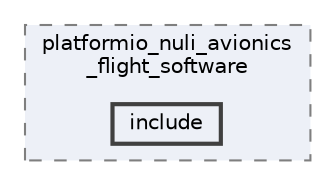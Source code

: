 digraph "nuli-avionics-flight-software/platformio_nuli_avionics_flight_software/include"
{
 // LATEX_PDF_SIZE
  bgcolor="transparent";
  edge [fontname=Helvetica,fontsize=10,labelfontname=Helvetica,labelfontsize=10];
  node [fontname=Helvetica,fontsize=10,shape=box,height=0.2,width=0.4];
  compound=true
  subgraph clusterdir_e911f454e46a06d578c1c7cb1b8471a4 {
    graph [ bgcolor="#edf0f7", pencolor="grey50", label="platformio_nuli_avionics\l_flight_software", fontname=Helvetica,fontsize=10 style="filled,dashed", URL="dir_e911f454e46a06d578c1c7cb1b8471a4.html",tooltip=""]
  dir_d6f499481ad61eeef5f8e5f7fcb5f51c [label="include", fillcolor="#edf0f7", color="grey25", style="filled,bold", URL="dir_d6f499481ad61eeef5f8e5f7fcb5f51c.html",tooltip=""];
  }
}
